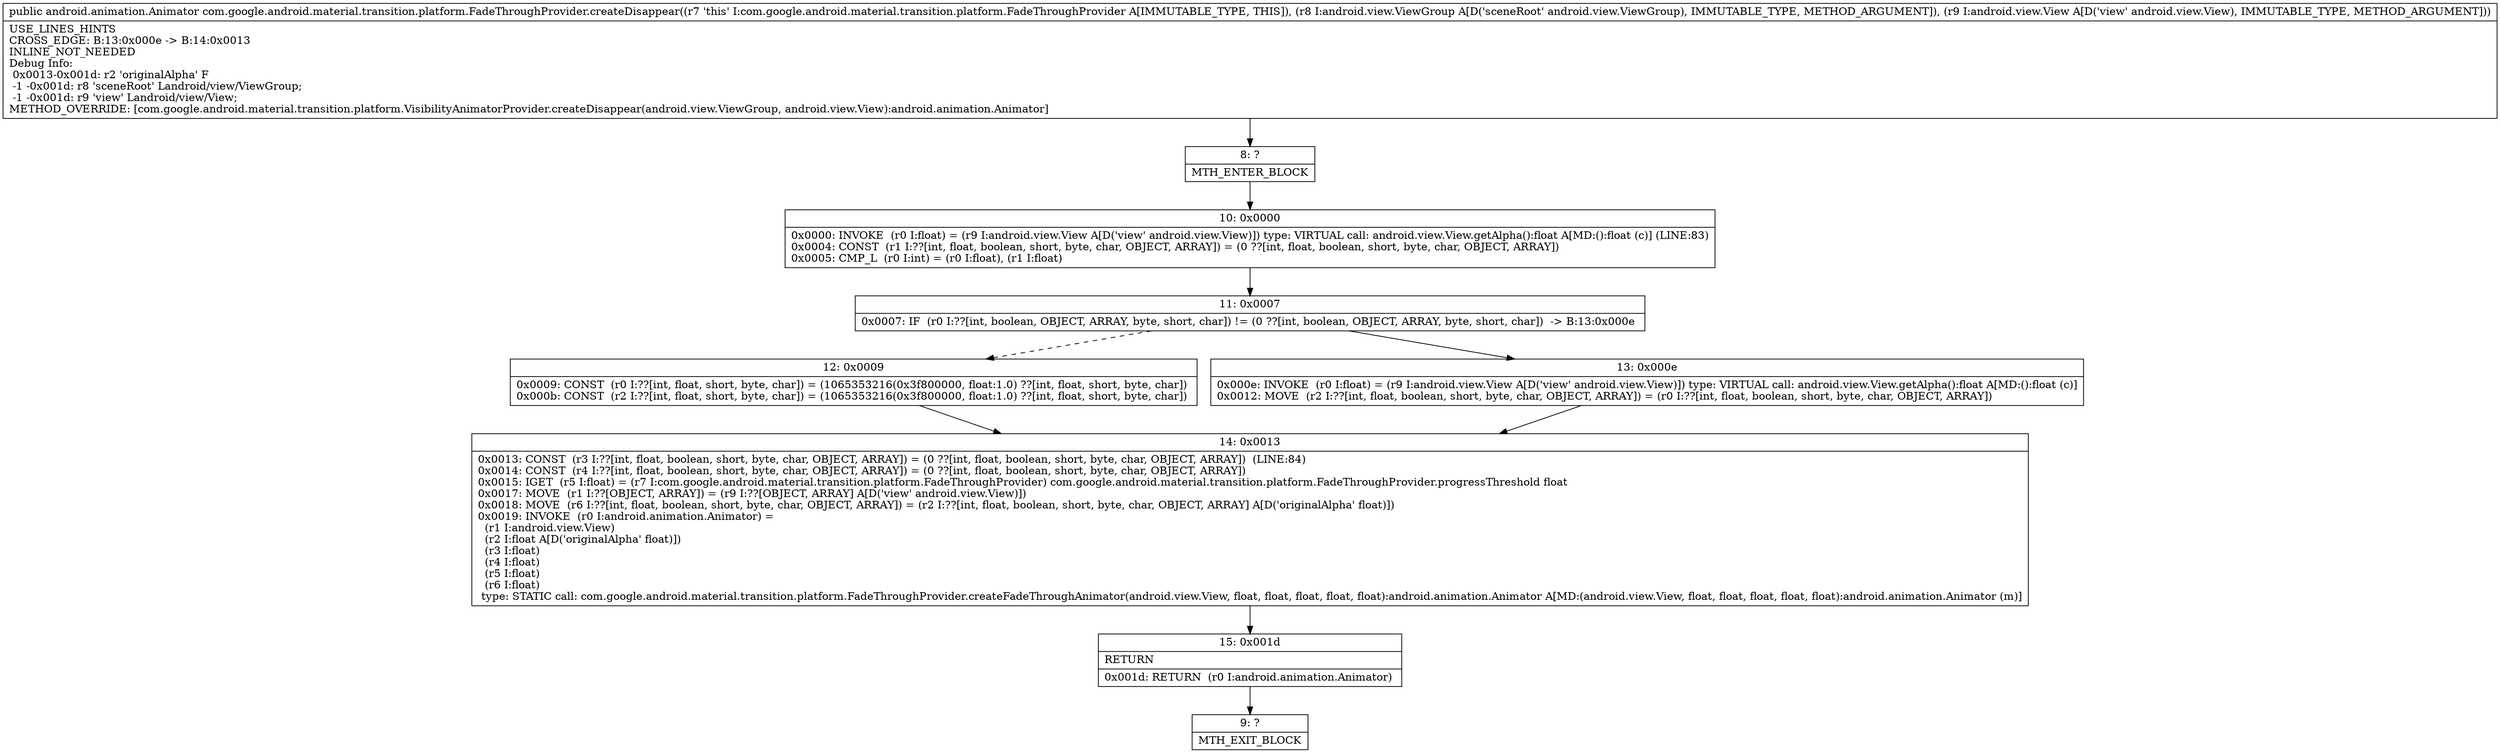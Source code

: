 digraph "CFG forcom.google.android.material.transition.platform.FadeThroughProvider.createDisappear(Landroid\/view\/ViewGroup;Landroid\/view\/View;)Landroid\/animation\/Animator;" {
Node_8 [shape=record,label="{8\:\ ?|MTH_ENTER_BLOCK\l}"];
Node_10 [shape=record,label="{10\:\ 0x0000|0x0000: INVOKE  (r0 I:float) = (r9 I:android.view.View A[D('view' android.view.View)]) type: VIRTUAL call: android.view.View.getAlpha():float A[MD:():float (c)] (LINE:83)\l0x0004: CONST  (r1 I:??[int, float, boolean, short, byte, char, OBJECT, ARRAY]) = (0 ??[int, float, boolean, short, byte, char, OBJECT, ARRAY]) \l0x0005: CMP_L  (r0 I:int) = (r0 I:float), (r1 I:float) \l}"];
Node_11 [shape=record,label="{11\:\ 0x0007|0x0007: IF  (r0 I:??[int, boolean, OBJECT, ARRAY, byte, short, char]) != (0 ??[int, boolean, OBJECT, ARRAY, byte, short, char])  \-\> B:13:0x000e \l}"];
Node_12 [shape=record,label="{12\:\ 0x0009|0x0009: CONST  (r0 I:??[int, float, short, byte, char]) = (1065353216(0x3f800000, float:1.0) ??[int, float, short, byte, char]) \l0x000b: CONST  (r2 I:??[int, float, short, byte, char]) = (1065353216(0x3f800000, float:1.0) ??[int, float, short, byte, char]) \l}"];
Node_14 [shape=record,label="{14\:\ 0x0013|0x0013: CONST  (r3 I:??[int, float, boolean, short, byte, char, OBJECT, ARRAY]) = (0 ??[int, float, boolean, short, byte, char, OBJECT, ARRAY])  (LINE:84)\l0x0014: CONST  (r4 I:??[int, float, boolean, short, byte, char, OBJECT, ARRAY]) = (0 ??[int, float, boolean, short, byte, char, OBJECT, ARRAY]) \l0x0015: IGET  (r5 I:float) = (r7 I:com.google.android.material.transition.platform.FadeThroughProvider) com.google.android.material.transition.platform.FadeThroughProvider.progressThreshold float \l0x0017: MOVE  (r1 I:??[OBJECT, ARRAY]) = (r9 I:??[OBJECT, ARRAY] A[D('view' android.view.View)]) \l0x0018: MOVE  (r6 I:??[int, float, boolean, short, byte, char, OBJECT, ARRAY]) = (r2 I:??[int, float, boolean, short, byte, char, OBJECT, ARRAY] A[D('originalAlpha' float)]) \l0x0019: INVOKE  (r0 I:android.animation.Animator) = \l  (r1 I:android.view.View)\l  (r2 I:float A[D('originalAlpha' float)])\l  (r3 I:float)\l  (r4 I:float)\l  (r5 I:float)\l  (r6 I:float)\l type: STATIC call: com.google.android.material.transition.platform.FadeThroughProvider.createFadeThroughAnimator(android.view.View, float, float, float, float, float):android.animation.Animator A[MD:(android.view.View, float, float, float, float, float):android.animation.Animator (m)]\l}"];
Node_15 [shape=record,label="{15\:\ 0x001d|RETURN\l|0x001d: RETURN  (r0 I:android.animation.Animator) \l}"];
Node_9 [shape=record,label="{9\:\ ?|MTH_EXIT_BLOCK\l}"];
Node_13 [shape=record,label="{13\:\ 0x000e|0x000e: INVOKE  (r0 I:float) = (r9 I:android.view.View A[D('view' android.view.View)]) type: VIRTUAL call: android.view.View.getAlpha():float A[MD:():float (c)]\l0x0012: MOVE  (r2 I:??[int, float, boolean, short, byte, char, OBJECT, ARRAY]) = (r0 I:??[int, float, boolean, short, byte, char, OBJECT, ARRAY]) \l}"];
MethodNode[shape=record,label="{public android.animation.Animator com.google.android.material.transition.platform.FadeThroughProvider.createDisappear((r7 'this' I:com.google.android.material.transition.platform.FadeThroughProvider A[IMMUTABLE_TYPE, THIS]), (r8 I:android.view.ViewGroup A[D('sceneRoot' android.view.ViewGroup), IMMUTABLE_TYPE, METHOD_ARGUMENT]), (r9 I:android.view.View A[D('view' android.view.View), IMMUTABLE_TYPE, METHOD_ARGUMENT]))  | USE_LINES_HINTS\lCROSS_EDGE: B:13:0x000e \-\> B:14:0x0013\lINLINE_NOT_NEEDED\lDebug Info:\l  0x0013\-0x001d: r2 'originalAlpha' F\l  \-1 \-0x001d: r8 'sceneRoot' Landroid\/view\/ViewGroup;\l  \-1 \-0x001d: r9 'view' Landroid\/view\/View;\lMETHOD_OVERRIDE: [com.google.android.material.transition.platform.VisibilityAnimatorProvider.createDisappear(android.view.ViewGroup, android.view.View):android.animation.Animator]\l}"];
MethodNode -> Node_8;Node_8 -> Node_10;
Node_10 -> Node_11;
Node_11 -> Node_12[style=dashed];
Node_11 -> Node_13;
Node_12 -> Node_14;
Node_14 -> Node_15;
Node_15 -> Node_9;
Node_13 -> Node_14;
}

